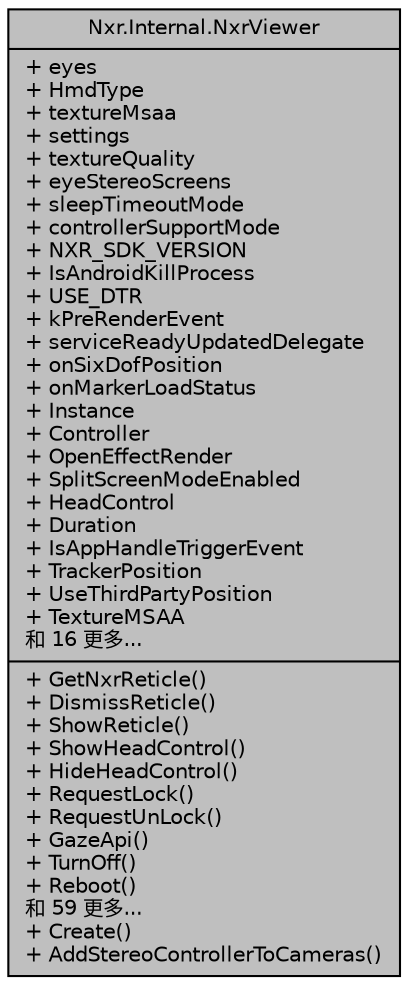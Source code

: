 digraph "Nxr.Internal.NxrViewer"
{
 // LATEX_PDF_SIZE
  edge [fontname="Helvetica",fontsize="10",labelfontname="Helvetica",labelfontsize="10"];
  node [fontname="Helvetica",fontsize="10",shape=record];
  Node1 [label="{Nxr.Internal.NxrViewer\n|+ eyes\l+ HmdType\l+ textureMsaa\l+ settings\l+ textureQuality\l+ eyeStereoScreens\l+ sleepTimeoutMode\l+ controllerSupportMode\l+ NXR_SDK_VERSION\l+ IsAndroidKillProcess\l+ USE_DTR\l+ kPreRenderEvent\l+ serviceReadyUpdatedDelegate\l+ onSixDofPosition\l+ onMarkerLoadStatus\l+ Instance\l+ Controller\l+ OpenEffectRender\l+ SplitScreenModeEnabled\l+ HeadControl\l+ Duration\l+ IsAppHandleTriggerEvent\l+ TrackerPosition\l+ UseThirdPartyPosition\l+ TextureMSAA\l和 16 更多...\l|+ GetNxrReticle()\l+ DismissReticle()\l+ ShowReticle()\l+ ShowHeadControl()\l+ HideHeadControl()\l+ RequestLock()\l+ RequestUnLock()\l+ GazeApi()\l+ TurnOff()\l+ Reboot()\l和 59 更多...\l+ Create()\l+ AddStereoControllerToCameras()\l}",height=0.2,width=0.4,color="black", fillcolor="grey75", style="filled", fontcolor="black",tooltip=" "];
}
